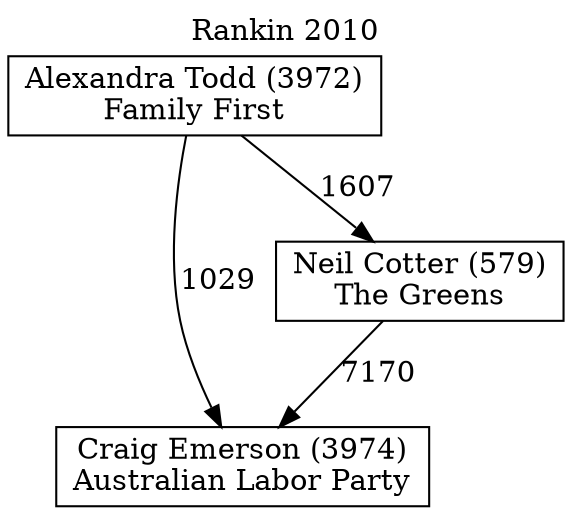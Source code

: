 // House preference flow
digraph "Craig Emerson (3974)_Rankin_2010" {
	graph [label="Rankin 2010" labelloc=t mclimit=10]
	node [shape=box]
	"Craig Emerson (3974)" [label="Craig Emerson (3974)
Australian Labor Party"]
	"Neil Cotter (579)" [label="Neil Cotter (579)
The Greens"]
	"Alexandra Todd (3972)" [label="Alexandra Todd (3972)
Family First"]
	"Neil Cotter (579)" -> "Craig Emerson (3974)" [label=7170]
	"Alexandra Todd (3972)" -> "Neil Cotter (579)" [label=1607]
	"Alexandra Todd (3972)" -> "Craig Emerson (3974)" [label=1029]
}
